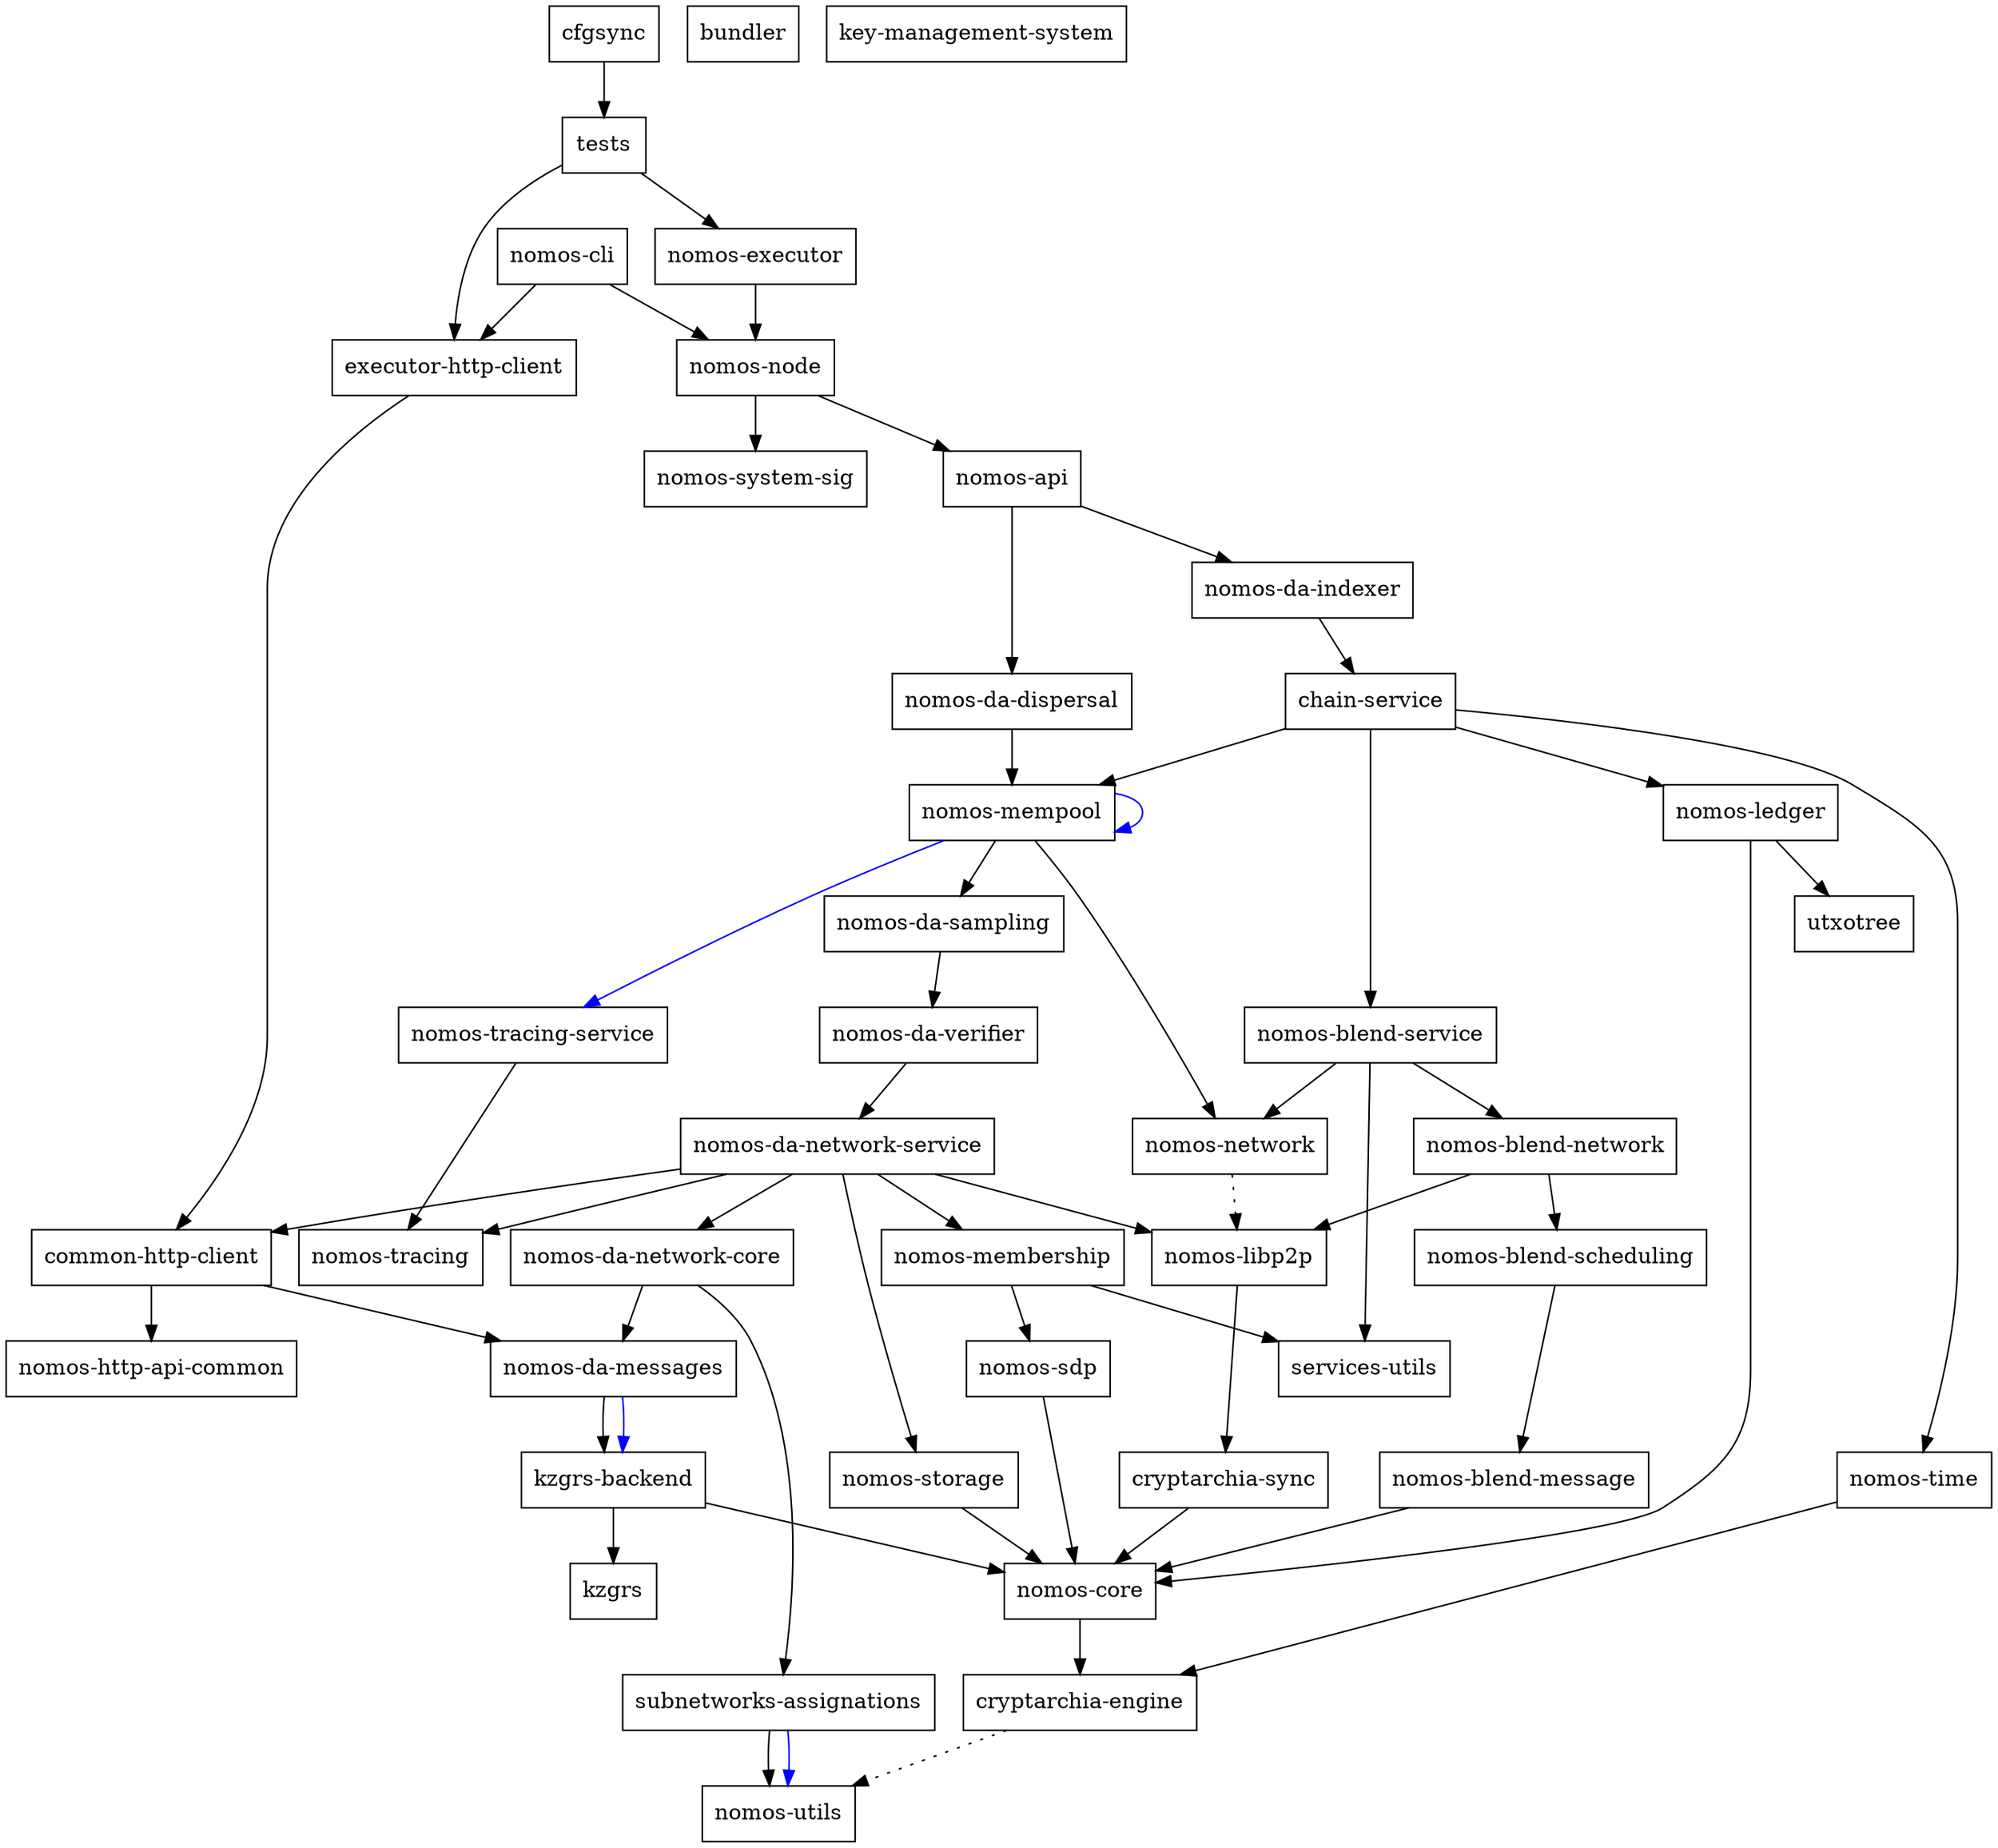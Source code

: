 digraph {
    0 [ label = "cryptarchia-engine" shape = box]
    1 [ label = "nomos-utils" shape = box]
    2 [ label = "cryptarchia-sync" shape = box]
    3 [ label = "nomos-core" shape = box]
    4 [ label = "nomos-ledger" shape = box]
    5 [ label = "utxotree" shape = box]
    6 [ label = "nomos-http-api-common" shape = box]
    7 [ label = "nomos-executor" shape = box]
    8 [ label = "kzgrs-backend" shape = box]
    9 [ label = "kzgrs" shape = box]
    10 [ label = "nomos-api" shape = box]
    11 [ label = "chain-service" shape = box]
    12 [ label = "nomos-blend-service" shape = box]
    13 [ label = "nomos-blend-message" shape = box]
    14 [ label = "nomos-blend-network" shape = box]
    15 [ label = "nomos-blend-scheduling" shape = box]
    16 [ label = "nomos-libp2p" shape = box]
    17 [ label = "nomos-network" shape = box]
    18 [ label = "services-utils" shape = box]
    19 [ label = "nomos-da-sampling" shape = box]
    20 [ label = "nomos-da-network-core" shape = box]
    21 [ label = "nomos-da-messages" shape = box]
    22 [ label = "subnetworks-assignations" shape = box]
    23 [ label = "nomos-da-network-service" shape = box]
    24 [ label = "common-http-client" shape = box]
    25 [ label = "nomos-membership" shape = box]
    26 [ label = "nomos-sdp" shape = box]
    27 [ label = "nomos-storage" shape = box]
    28 [ label = "nomos-tracing" shape = box]
    29 [ label = "nomos-da-verifier" shape = box]
    30 [ label = "nomos-mempool" shape = box]
    31 [ label = "nomos-tracing-service" shape = box]
    32 [ label = "nomos-time" shape = box]
    33 [ label = "nomos-da-dispersal" shape = box]
    34 [ label = "nomos-da-indexer" shape = box]
    35 [ label = "nomos-node" shape = box]
    36 [ label = "nomos-system-sig" shape = box]
    37 [ label = "executor-http-client" shape = box]
    38 [ label = "bundler" shape = box]
    39 [ label = "nomos-cli" shape = box]
    40 [ label = "key-management-system" shape = box]
    41 [ label = "cfgsync" shape = box]
    42 [ label = "tests" shape = box]
    0 -> 1 [ style = dotted]
    2 -> 3 [ ]
    3 -> 0 [ ]
    4 -> 3 [ ]
    4 -> 5 [ ]
    7 -> 35 [ ]
    8 -> 9 [ ]
    8 -> 3 [ ]
    10 -> 33 [ ]
    10 -> 34 [ ]
    11 -> 12 [ ]
    11 -> 4 [ ]
    11 -> 30 [ ]
    11 -> 32 [ ]
    12 -> 14 [ ]
    12 -> 17 [ ]
    12 -> 18 [ ]
    13 -> 3 [ ]
    14 -> 15 [ ]
    14 -> 16 [ ]
    15 -> 13 [ ]
    16 -> 2 [ ]
    17 -> 16 [ style = dotted]
    19 -> 29 [ ]
    20 -> 21 [ ]
    20 -> 22 [ ]
    21 -> 8 [ ]
    21 -> 8 [ color = blue]
    22 -> 1 [ ]
    22 -> 1 [ color = blue]
    23 -> 24 [ ]
    23 -> 20 [ ]
    23 -> 16 [ ]
    23 -> 25 [ ]
    23 -> 27 [ ]
    23 -> 28 [ ]
    24 -> 21 [ ]
    24 -> 6 [ ]
    25 -> 26 [ ]
    25 -> 18 [ ]
    26 -> 3 [ ]
    27 -> 3 [ ]
    29 -> 23 [ ]
    30 -> 19 [ ]
    30 -> 30 [ color = blue]
    30 -> 17 [ ]
    30 -> 31 [ color = blue]
    31 -> 28 [ ]
    32 -> 0 [ ]
    33 -> 30 [ ]
    34 -> 11 [ ]
    35 -> 10 [ ]
    35 -> 36 [ ]
    37 -> 24 [ ]
    39 -> 37 [ ]
    39 -> 35 [ ]
    41 -> 42 [ ]
    42 -> 37 [ ]
    42 -> 7 [ ]
}


